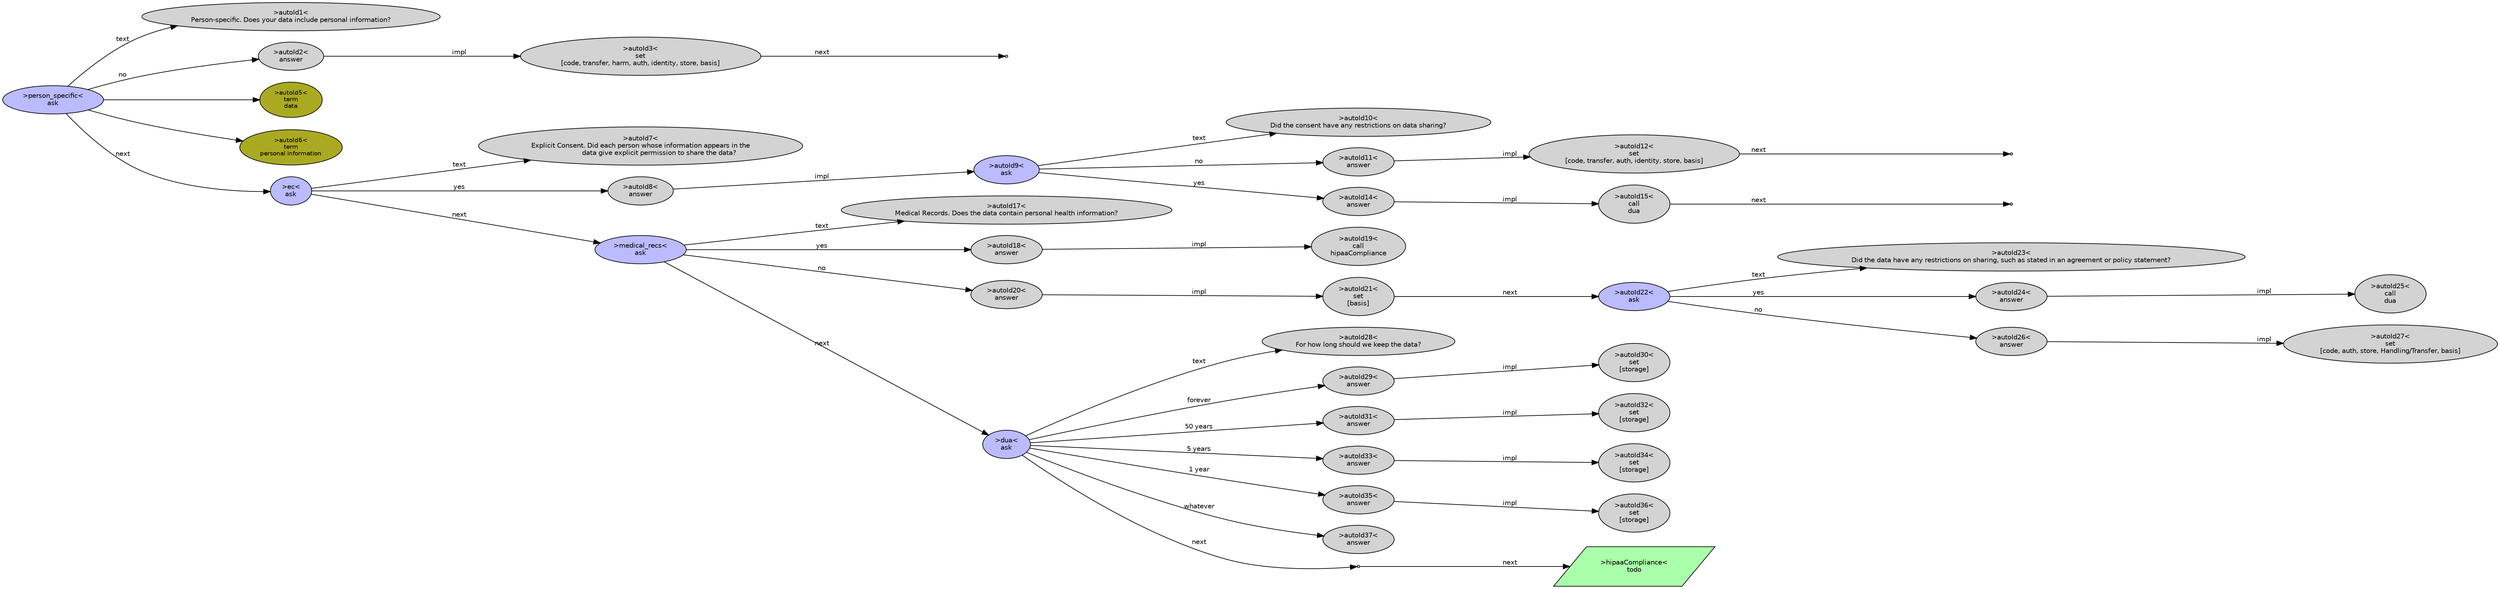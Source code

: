 digraph ParsedChart {
edge [fontname="Helvetica" fontsize="10"]
node [fillcolor="lightgray" style="filled" fontname="Helvetica" fontsize="10"]
rankdir=LR
person_specific[ fillcolor="#BBBBFF" label=">person_specific<\nask" ]
autoId1[ label=">autoId1<\nPerson-specific. Does your data include personal information?" ]
autoId2[ label=">autoId2<\nanswer" ]
autoId3[ label=">autoId3<\nset\n[code, transfer, harm, auth, identity, store, basis]" ]
autoId4[ shape="point" label=">autoId4<\nend" ]
autoId5[ fillcolor="#AAAA22" fontsize="9" label=">autoId5<\nterm\ndata" ]
autoId6[ fillcolor="#AAAA22" fontsize="9" label=">autoId6<\nterm\npersonal information" ]
ec[ fillcolor="#BBBBFF" label=">ec<\nask" ]
autoId7[ label=">autoId7<\nExplicit Consent. Did each person whose information appears in the
		   data give explicit permission to share the data?" ]
autoId8[ label=">autoId8<\nanswer" ]
autoId9[ fillcolor="#BBBBFF" label=">autoId9<\nask" ]
autoId10[ label=">autoId10<\nDid the consent have any restrictions on data sharing?" ]
autoId11[ label=">autoId11<\nanswer" ]
autoId12[ label=">autoId12<\nset\n[code, transfer, auth, identity, store, basis]" ]
autoId13[ shape="point" label=">autoId13<\nend" ]
autoId14[ label=">autoId14<\nanswer" ]
autoId15[ label=">autoId15<\ncall\ndua" ]
autoId16[ shape="point" label=">autoId16<\nend" ]
medical_recs[ fillcolor="#BBBBFF" label=">medical_recs<\nask" ]
autoId17[ label=">autoId17<\nMedical Records. Does the data contain personal health information?" ]
autoId18[ label=">autoId18<\nanswer" ]
autoId19[ label=">autoId19<\ncall\nhipaaCompliance" ]
autoId20[ label=">autoId20<\nanswer" ]
autoId21[ label=">autoId21<\nset\n[basis]" ]
autoId22[ fillcolor="#BBBBFF" label=">autoId22<\nask" ]
autoId23[ label=">autoId23<\nDid the data have any restrictions on sharing, such as stated in an agreement or policy statement?" ]
autoId24[ label=">autoId24<\nanswer" ]
autoId25[ label=">autoId25<\ncall\ndua" ]
autoId26[ label=">autoId26<\nanswer" ]
autoId27[ label=">autoId27<\nset\n[code, auth, store, Handling/Transfer, basis]" ]
dua[ fillcolor="#BBBBFF" label=">dua<\nask" ]
autoId28[ label=">autoId28<\nFor how long should we keep the data?" ]
autoId29[ label=">autoId29<\nanswer" ]
autoId30[ label=">autoId30<\nset\n[storage]" ]
autoId31[ label=">autoId31<\nanswer" ]
autoId32[ label=">autoId32<\nset\n[storage]" ]
autoId33[ label=">autoId33<\nanswer" ]
autoId34[ label=">autoId34<\nset\n[storage]" ]
autoId35[ label=">autoId35<\nanswer" ]
autoId36[ label=">autoId36<\nset\n[storage]" ]
autoId37[ label=">autoId37<\nanswer" ]
autoId38[ shape="point" label=">autoId38<\nend" ]
hipaaCompliance[ fillcolor="#AAFFAA" shape="parallelogram" label=">hipaaCompliance<\ntodo" ]

person_specific->autoId1[label="text"]
person_specific->autoId2[label="no"]
autoId2->autoId3 [label="impl"]
autoId3->autoId4[label="next"]
person_specific->autoId5
person_specific->autoId6
person_specific->ec[label="next"]
ec->autoId7[label="text"]
ec->autoId8[label="yes"]
autoId8->autoId9 [label="impl"]
autoId9->autoId10[label="text"]
autoId9->autoId11[label="no"]
autoId11->autoId12 [label="impl"]
autoId12->autoId13[label="next"]
autoId9->autoId14[label="yes"]
autoId14->autoId15 [label="impl"]
autoId15->autoId16[label="next"]
ec->medical_recs[label="next"]
medical_recs->autoId17[label="text"]
medical_recs->autoId18[label="yes"]
autoId18->autoId19 [label="impl"]
medical_recs->autoId20[label="no"]
autoId20->autoId21 [label="impl"]
autoId21->autoId22[label="next"]
autoId22->autoId23[label="text"]
autoId22->autoId24[label="yes"]
autoId24->autoId25 [label="impl"]
autoId22->autoId26[label="no"]
autoId26->autoId27 [label="impl"]
medical_recs->dua[label="next"]
dua->autoId28[label="text"]
dua->autoId29[label="forever"]
autoId29->autoId30 [label="impl"]
dua->autoId31[label="50 years"]
autoId31->autoId32 [label="impl"]
dua->autoId33[label="5 years"]
autoId33->autoId34 [label="impl"]
dua->autoId35[label="1 year"]
autoId35->autoId36 [label="impl"]
dua->autoId37[label="whatever"]
dua->autoId38[label="next"]
autoId38->hipaaCompliance[label="next"]
}
